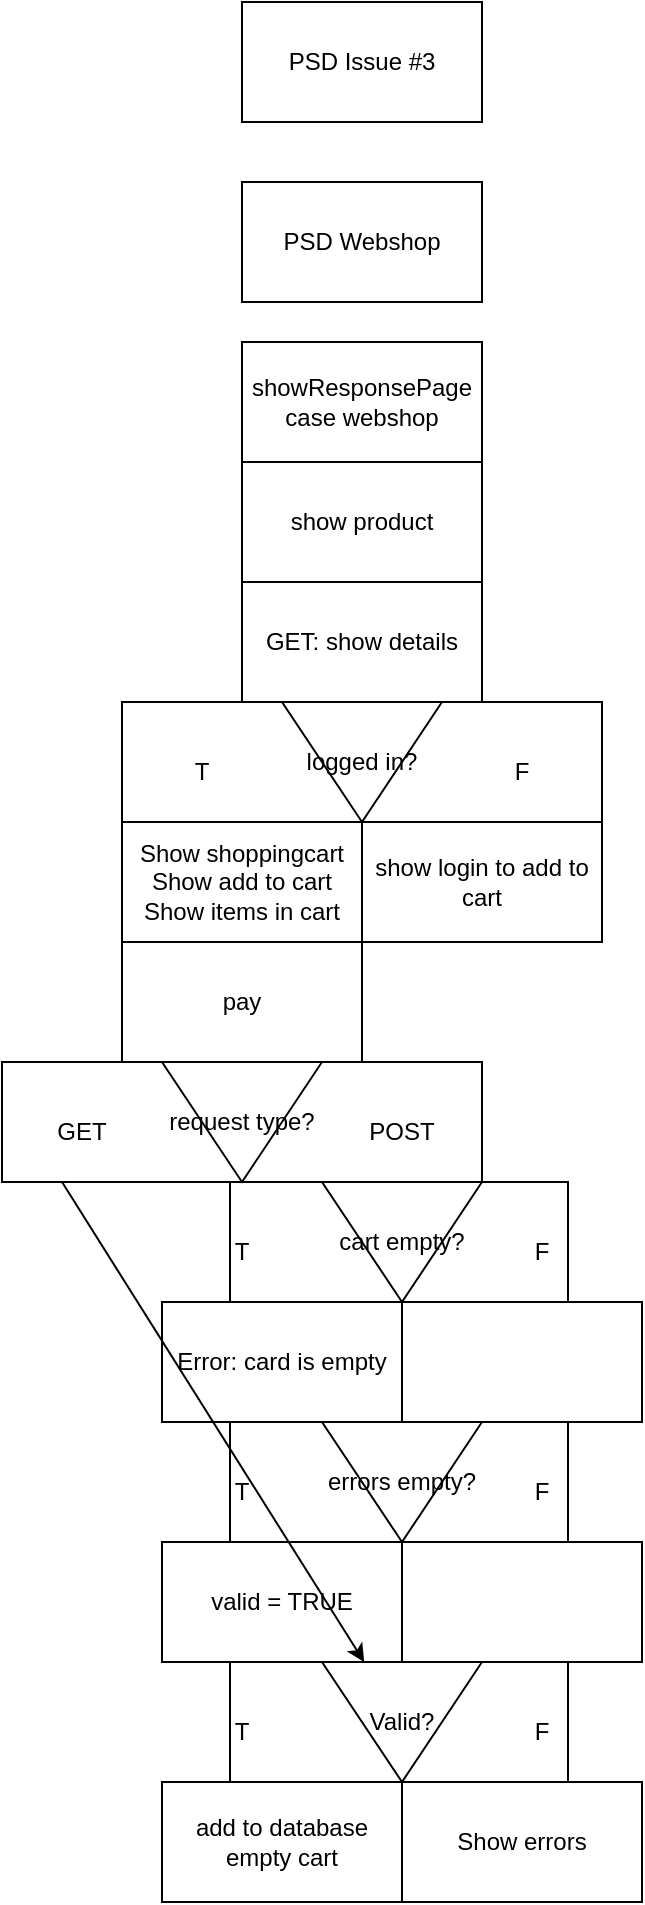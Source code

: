 <mxfile>
    <diagram id="wXSg9GAajvYfXGis6oWr" name="Page-1">
        <mxGraphModel dx="784" dy="479" grid="1" gridSize="10" guides="1" tooltips="1" connect="1" arrows="1" fold="1" page="1" pageScale="1" pageWidth="827" pageHeight="1169" math="0" shadow="0">
            <root>
                <mxCell id="0"/>
                <mxCell id="1" parent="0"/>
                <mxCell id="30" value="" style="rounded=0;whiteSpace=wrap;html=1;" vertex="1" parent="1">
                    <mxGeometry x="377" y="600" width="86" height="60" as="geometry"/>
                </mxCell>
                <mxCell id="28" value="" style="rounded=0;whiteSpace=wrap;html=1;" vertex="1" parent="1">
                    <mxGeometry x="294" y="600" width="86" height="60" as="geometry"/>
                </mxCell>
                <mxCell id="26" value="" style="rounded=0;whiteSpace=wrap;html=1;" vertex="1" parent="1">
                    <mxGeometry x="240" y="360" width="120" height="60" as="geometry"/>
                </mxCell>
                <mxCell id="27" value="" style="rounded=0;whiteSpace=wrap;html=1;" vertex="1" parent="1">
                    <mxGeometry x="360" y="360" width="120" height="60" as="geometry"/>
                </mxCell>
                <mxCell id="25" value="" style="rounded=0;whiteSpace=wrap;html=1;" vertex="1" parent="1">
                    <mxGeometry x="180" y="540" width="120" height="60" as="geometry"/>
                </mxCell>
                <mxCell id="24" value="" style="rounded=0;whiteSpace=wrap;html=1;" vertex="1" parent="1">
                    <mxGeometry x="300" y="540" width="120" height="60" as="geometry"/>
                </mxCell>
                <mxCell id="2" value="PSD Issue #3" style="rounded=0;whiteSpace=wrap;html=1;" vertex="1" parent="1">
                    <mxGeometry x="300" y="10" width="120" height="60" as="geometry"/>
                </mxCell>
                <mxCell id="3" value="PSD Webshop" style="rounded=0;whiteSpace=wrap;html=1;" vertex="1" parent="1">
                    <mxGeometry x="300" y="100" width="120" height="60" as="geometry"/>
                </mxCell>
                <mxCell id="4" value="showResponsePage case webshop" style="rounded=0;whiteSpace=wrap;html=1;" vertex="1" parent="1">
                    <mxGeometry x="300" y="180" width="120" height="60" as="geometry"/>
                </mxCell>
                <mxCell id="5" value="request type?" style="triangle;whiteSpace=wrap;html=1;direction=south;" vertex="1" parent="1">
                    <mxGeometry x="260" y="540" width="80" height="60" as="geometry"/>
                </mxCell>
                <mxCell id="7" value="Show shoppingcart&lt;br&gt;Show add to cart&lt;br&gt;Show items in cart" style="rounded=0;whiteSpace=wrap;html=1;" vertex="1" parent="1">
                    <mxGeometry x="240" y="420" width="120" height="60" as="geometry"/>
                </mxCell>
                <mxCell id="8" value="POST" style="text;html=1;strokeColor=none;fillColor=none;align=center;verticalAlign=middle;whiteSpace=wrap;rounded=0;" vertex="1" parent="1">
                    <mxGeometry x="350" y="560" width="60" height="30" as="geometry"/>
                </mxCell>
                <mxCell id="9" value="GET" style="text;html=1;strokeColor=none;fillColor=none;align=center;verticalAlign=middle;whiteSpace=wrap;rounded=0;" vertex="1" parent="1">
                    <mxGeometry x="190" y="560" width="60" height="30" as="geometry"/>
                </mxCell>
                <mxCell id="10" value="&lt;span&gt;logged in?&lt;br&gt;&lt;/span&gt;" style="triangle;whiteSpace=wrap;html=1;direction=south;" vertex="1" parent="1">
                    <mxGeometry x="320" y="360" width="80" height="60" as="geometry"/>
                </mxCell>
                <mxCell id="11" value="show login to add to cart" style="rounded=0;whiteSpace=wrap;html=1;" vertex="1" parent="1">
                    <mxGeometry x="360" y="420" width="120" height="60" as="geometry"/>
                </mxCell>
                <mxCell id="12" value="F" style="text;html=1;strokeColor=none;fillColor=none;align=center;verticalAlign=middle;whiteSpace=wrap;rounded=0;" vertex="1" parent="1">
                    <mxGeometry x="410" y="380" width="60" height="30" as="geometry"/>
                </mxCell>
                <mxCell id="13" value="T" style="text;html=1;strokeColor=none;fillColor=none;align=center;verticalAlign=middle;whiteSpace=wrap;rounded=0;" vertex="1" parent="1">
                    <mxGeometry x="250" y="380" width="60" height="30" as="geometry"/>
                </mxCell>
                <mxCell id="14" value="Error: card is empty" style="rounded=0;whiteSpace=wrap;html=1;" vertex="1" parent="1">
                    <mxGeometry x="260" y="660" width="120" height="60" as="geometry"/>
                </mxCell>
                <mxCell id="16" value="show product" style="rounded=0;whiteSpace=wrap;html=1;" vertex="1" parent="1">
                    <mxGeometry x="300" y="240" width="120" height="60" as="geometry"/>
                </mxCell>
                <mxCell id="17" value="GET: show details" style="rounded=0;whiteSpace=wrap;html=1;" vertex="1" parent="1">
                    <mxGeometry x="300" y="300" width="120" height="60" as="geometry"/>
                </mxCell>
                <mxCell id="18" value="pay" style="rounded=0;whiteSpace=wrap;html=1;" vertex="1" parent="1">
                    <mxGeometry x="240" y="480" width="120" height="60" as="geometry"/>
                </mxCell>
                <mxCell id="19" value="cart empty?" style="triangle;whiteSpace=wrap;html=1;direction=south;" vertex="1" parent="1">
                    <mxGeometry x="340" y="600" width="80" height="60" as="geometry"/>
                </mxCell>
                <mxCell id="21" value="T" style="text;html=1;strokeColor=none;fillColor=none;align=center;verticalAlign=middle;whiteSpace=wrap;rounded=0;" vertex="1" parent="1">
                    <mxGeometry x="270" y="620" width="60" height="30" as="geometry"/>
                </mxCell>
                <mxCell id="22" value="F" style="text;html=1;strokeColor=none;fillColor=none;align=center;verticalAlign=middle;whiteSpace=wrap;rounded=0;" vertex="1" parent="1">
                    <mxGeometry x="420" y="620" width="60" height="30" as="geometry"/>
                </mxCell>
                <mxCell id="23" value="" style="rounded=0;whiteSpace=wrap;html=1;" vertex="1" parent="1">
                    <mxGeometry x="380" y="660" width="120" height="60" as="geometry"/>
                </mxCell>
                <mxCell id="31" value="" style="rounded=0;whiteSpace=wrap;html=1;" vertex="1" parent="1">
                    <mxGeometry x="377" y="720" width="86" height="60" as="geometry"/>
                </mxCell>
                <mxCell id="32" value="" style="rounded=0;whiteSpace=wrap;html=1;" vertex="1" parent="1">
                    <mxGeometry x="294" y="720" width="86" height="60" as="geometry"/>
                </mxCell>
                <mxCell id="33" value="valid = TRUE" style="rounded=0;whiteSpace=wrap;html=1;" vertex="1" parent="1">
                    <mxGeometry x="260" y="780" width="120" height="60" as="geometry"/>
                </mxCell>
                <mxCell id="34" value="errors empty?" style="triangle;whiteSpace=wrap;html=1;direction=south;" vertex="1" parent="1">
                    <mxGeometry x="340" y="720" width="80" height="60" as="geometry"/>
                </mxCell>
                <mxCell id="35" value="T" style="text;html=1;strokeColor=none;fillColor=none;align=center;verticalAlign=middle;whiteSpace=wrap;rounded=0;" vertex="1" parent="1">
                    <mxGeometry x="270" y="740" width="60" height="30" as="geometry"/>
                </mxCell>
                <mxCell id="36" value="F" style="text;html=1;strokeColor=none;fillColor=none;align=center;verticalAlign=middle;whiteSpace=wrap;rounded=0;" vertex="1" parent="1">
                    <mxGeometry x="420" y="740" width="60" height="30" as="geometry"/>
                </mxCell>
                <mxCell id="37" value="" style="rounded=0;whiteSpace=wrap;html=1;" vertex="1" parent="1">
                    <mxGeometry x="380" y="780" width="120" height="60" as="geometry"/>
                </mxCell>
                <mxCell id="38" value="" style="rounded=0;whiteSpace=wrap;html=1;" vertex="1" parent="1">
                    <mxGeometry x="377" y="840" width="86" height="60" as="geometry"/>
                </mxCell>
                <mxCell id="39" value="" style="rounded=0;whiteSpace=wrap;html=1;" vertex="1" parent="1">
                    <mxGeometry x="294" y="840" width="86" height="60" as="geometry"/>
                </mxCell>
                <mxCell id="40" value="add to database&lt;br&gt;empty cart" style="rounded=0;whiteSpace=wrap;html=1;" vertex="1" parent="1">
                    <mxGeometry x="260" y="900" width="120" height="60" as="geometry"/>
                </mxCell>
                <mxCell id="41" value="Valid?" style="triangle;whiteSpace=wrap;html=1;direction=south;" vertex="1" parent="1">
                    <mxGeometry x="340" y="840" width="80" height="60" as="geometry"/>
                </mxCell>
                <mxCell id="42" value="T" style="text;html=1;strokeColor=none;fillColor=none;align=center;verticalAlign=middle;whiteSpace=wrap;rounded=0;" vertex="1" parent="1">
                    <mxGeometry x="270" y="860" width="60" height="30" as="geometry"/>
                </mxCell>
                <mxCell id="43" value="F" style="text;html=1;strokeColor=none;fillColor=none;align=center;verticalAlign=middle;whiteSpace=wrap;rounded=0;" vertex="1" parent="1">
                    <mxGeometry x="420" y="860" width="60" height="30" as="geometry"/>
                </mxCell>
                <mxCell id="44" value="Show errors" style="rounded=0;whiteSpace=wrap;html=1;" vertex="1" parent="1">
                    <mxGeometry x="380" y="900" width="120" height="60" as="geometry"/>
                </mxCell>
                <mxCell id="45" style="edgeStyle=none;html=1;exitX=0.25;exitY=1;exitDx=0;exitDy=0;" edge="1" parent="1" source="25" target="41">
                    <mxGeometry relative="1" as="geometry"/>
                </mxCell>
            </root>
        </mxGraphModel>
    </diagram>
</mxfile>